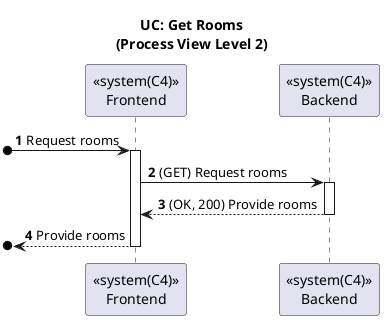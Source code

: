 @startuml

title UC: Get Rooms\n(Process View Level 2)
autonumber

participant "<<system(C4)>>\nFrontend" as FE
participant "<<system(C4)>>\nBackend" as BE

[o-> FE : Request rooms
activate FE
FE -> BE : (GET) Request rooms
activate BE
BE --> FE : (OK, 200) Provide rooms
deactivate BE
[o<-- FE : Provide rooms
deactivate FE

@enduml